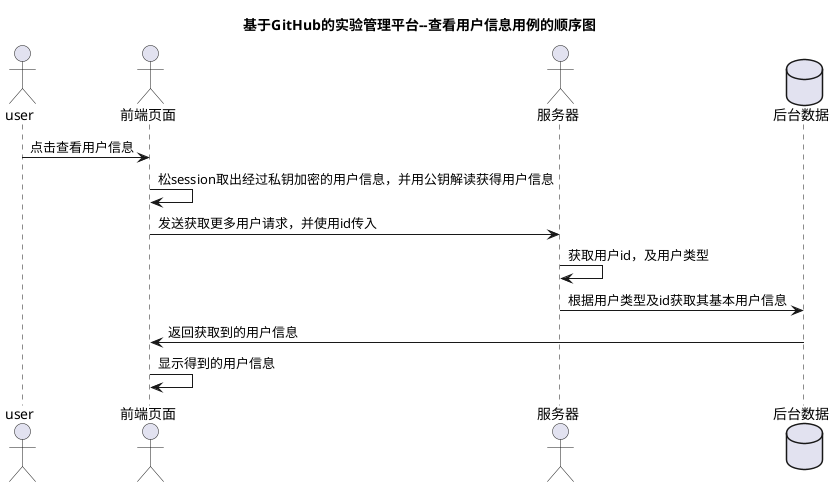 @startuml
title 基于GitHub的实验管理平台--查看用户信息用例的顺序图
actor user
actor 前端页面
actor 服务器
database 后台数据
user -> 前端页面:点击查看用户信息
前端页面 -> 前端页面:松session取出经过私钥加密的用户信息，并用公钥解读获得用户信息
前端页面 -> 服务器:发送获取更多用户请求，并使用id传入
服务器 -> 服务器:获取用户id，及用户类型
服务器 -> 后台数据:根据用户类型及id获取其基本用户信息
后台数据 -> 前端页面:返回获取到的用户信息
前端页面 -> 前端页面:显示得到的用户信息
@enduml